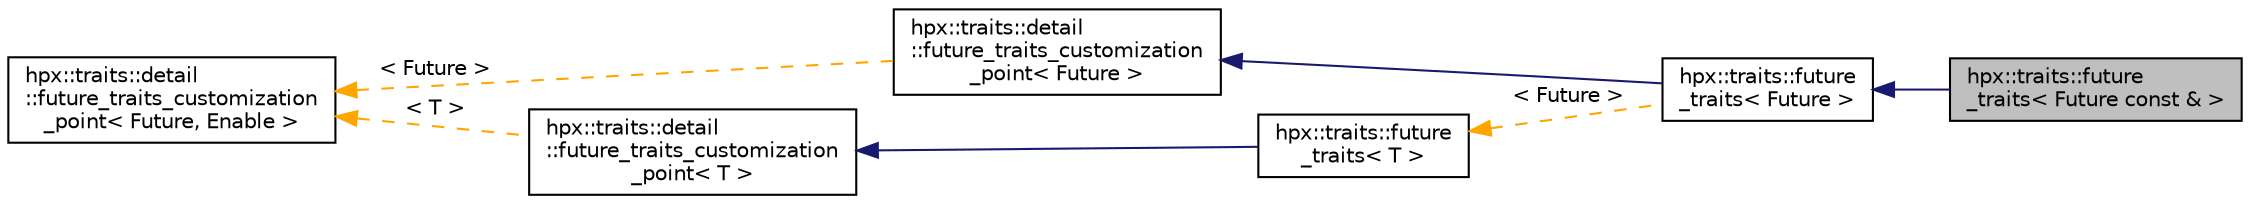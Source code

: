 digraph "hpx::traits::future_traits&lt; Future const &amp; &gt;"
{
  edge [fontname="Helvetica",fontsize="10",labelfontname="Helvetica",labelfontsize="10"];
  node [fontname="Helvetica",fontsize="10",shape=record];
  rankdir="LR";
  Node0 [label="hpx::traits::future\l_traits\< Future const & \>",height=0.2,width=0.4,color="black", fillcolor="grey75", style="filled", fontcolor="black"];
  Node1 -> Node0 [dir="back",color="midnightblue",fontsize="10",style="solid",fontname="Helvetica"];
  Node1 [label="hpx::traits::future\l_traits\< Future \>",height=0.2,width=0.4,color="black", fillcolor="white", style="filled",URL="$de/d1b/structhpx_1_1traits_1_1future__traits.html"];
  Node2 -> Node1 [dir="back",color="midnightblue",fontsize="10",style="solid",fontname="Helvetica"];
  Node2 [label="hpx::traits::detail\l::future_traits_customization\l_point\< Future \>",height=0.2,width=0.4,color="black", fillcolor="white", style="filled",URL="$de/dbb/structhpx_1_1traits_1_1detail_1_1future__traits__customization__point.html"];
  Node3 -> Node2 [dir="back",color="orange",fontsize="10",style="dashed",label=" \< Future \>" ,fontname="Helvetica"];
  Node3 [label="hpx::traits::detail\l::future_traits_customization\l_point\< Future, Enable \>",height=0.2,width=0.4,color="black", fillcolor="white", style="filled",URL="$de/dbb/structhpx_1_1traits_1_1detail_1_1future__traits__customization__point.html"];
  Node4 -> Node1 [dir="back",color="orange",fontsize="10",style="dashed",label=" \< Future \>" ,fontname="Helvetica"];
  Node4 [label="hpx::traits::future\l_traits\< T \>",height=0.2,width=0.4,color="black", fillcolor="white", style="filled",URL="$de/d1b/structhpx_1_1traits_1_1future__traits.html"];
  Node5 -> Node4 [dir="back",color="midnightblue",fontsize="10",style="solid",fontname="Helvetica"];
  Node5 [label="hpx::traits::detail\l::future_traits_customization\l_point\< T \>",height=0.2,width=0.4,color="black", fillcolor="white", style="filled",URL="$de/dbb/structhpx_1_1traits_1_1detail_1_1future__traits__customization__point.html"];
  Node3 -> Node5 [dir="back",color="orange",fontsize="10",style="dashed",label=" \< T \>" ,fontname="Helvetica"];
}
